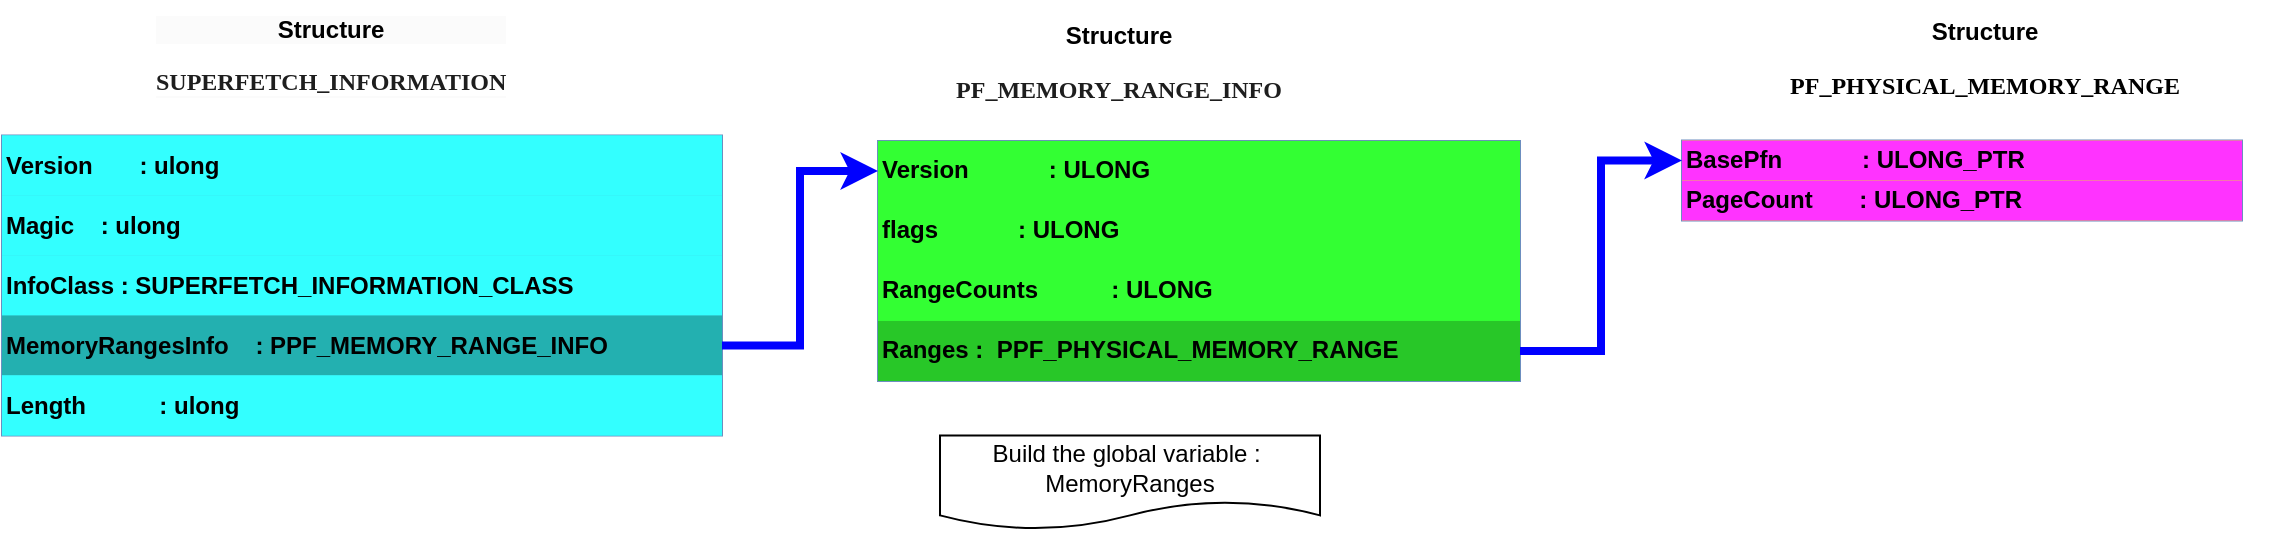 <mxfile version="22.1.15" type="device">
  <diagram name="Page-1" id="-AsA6orFKc8SlClWfp2E">
    <mxGraphModel dx="5220" dy="1124" grid="1" gridSize="10" guides="1" tooltips="1" connect="1" arrows="1" fold="1" page="1" pageScale="1" pageWidth="827" pageHeight="1169" math="0" shadow="0">
      <root>
        <mxCell id="0" />
        <mxCell id="1" parent="0" />
        <mxCell id="Tkxw26_hyXx5wk3KDLGs-1" value="" style="group" vertex="1" connectable="0" parent="1">
          <mxGeometry x="-2415" y="0.24" width="280" height="113" as="geometry" />
        </mxCell>
        <mxCell id="Tkxw26_hyXx5wk3KDLGs-2" value="" style="shape=table;html=1;whiteSpace=wrap;startSize=0;container=1;collapsible=0;childLayout=tableLayout;fontStyle=1;align=left;fillColor=#FFFF00;strokeColor=#6c8ebf;fontColor=#000000;" vertex="1" parent="Tkxw26_hyXx5wk3KDLGs-1">
          <mxGeometry x="-24" y="70" width="280" height="40" as="geometry" />
        </mxCell>
        <mxCell id="Tkxw26_hyXx5wk3KDLGs-3" value="" style="shape=partialRectangle;html=1;whiteSpace=wrap;collapsible=0;dropTarget=0;pointerEvents=0;fillColor=#FFFF00;top=0;left=0;bottom=0;right=0;points=[[0,0.5],[1,0.5]];portConstraint=eastwest;fontStyle=1;align=left;fontColor=#000000;" vertex="1" parent="Tkxw26_hyXx5wk3KDLGs-2">
          <mxGeometry width="280" height="20" as="geometry" />
        </mxCell>
        <mxCell id="Tkxw26_hyXx5wk3KDLGs-4" value="&lt;div&gt;BasePfn&amp;nbsp; &amp;nbsp; &amp;nbsp; &amp;nbsp; &amp;nbsp; &amp;nbsp; : ULONG_PTR&lt;/div&gt;" style="shape=partialRectangle;html=1;whiteSpace=wrap;connectable=0;fillColor=#FF33FF;top=0;left=0;bottom=0;right=0;overflow=hidden;strokeColor=#001DBC;fontColor=#000000;fontStyle=1;align=left;" vertex="1" parent="Tkxw26_hyXx5wk3KDLGs-3">
          <mxGeometry width="280" height="20" as="geometry">
            <mxRectangle width="280" height="20" as="alternateBounds" />
          </mxGeometry>
        </mxCell>
        <mxCell id="Tkxw26_hyXx5wk3KDLGs-5" value="" style="shape=partialRectangle;html=1;whiteSpace=wrap;collapsible=0;dropTarget=0;pointerEvents=0;fillColor=#FFFF00;top=0;left=0;bottom=0;right=0;points=[[0,0.5],[1,0.5]];portConstraint=eastwest;fontStyle=1;align=left;fontColor=#000000;" vertex="1" parent="Tkxw26_hyXx5wk3KDLGs-2">
          <mxGeometry y="20" width="280" height="20" as="geometry" />
        </mxCell>
        <mxCell id="Tkxw26_hyXx5wk3KDLGs-6" value="&lt;div&gt;PageCount&amp;nbsp; &amp;nbsp; &amp;nbsp; &amp;nbsp;: ULONG_PTR&lt;br&gt;&lt;/div&gt;" style="shape=partialRectangle;html=1;whiteSpace=wrap;connectable=0;fillColor=#FF33FF;top=0;left=0;bottom=0;right=0;overflow=hidden;strokeColor=#001DBC;fontStyle=1;fontColor=#000000;align=left;" vertex="1" parent="Tkxw26_hyXx5wk3KDLGs-5">
          <mxGeometry width="280" height="20" as="geometry">
            <mxRectangle width="280" height="20" as="alternateBounds" />
          </mxGeometry>
        </mxCell>
        <mxCell id="Tkxw26_hyXx5wk3KDLGs-7" value="&lt;div style=&quot;font-size: 12px;&quot;&gt;Structure&lt;/div&gt;&lt;div style=&quot;font-size: 12px;&quot;&gt;&lt;pre style=&quot;font-family: Consolas; font-size: 12px;&quot;&gt;PF_PHYSICAL_MEMORY_RANGE&lt;/pre&gt;&lt;/div&gt;" style="text;strokeColor=none;fillColor=none;html=1;fontSize=12;fontStyle=1;verticalAlign=middle;align=center;" vertex="1" parent="Tkxw26_hyXx5wk3KDLGs-1">
          <mxGeometry x="49.999" width="153.548" height="70" as="geometry" />
        </mxCell>
        <mxCell id="Tkxw26_hyXx5wk3KDLGs-8" value="" style="shape=table;html=1;whiteSpace=wrap;startSize=0;container=1;collapsible=0;childLayout=tableLayout;fontStyle=1;align=left;fillColor=#33FFFF;strokeColor=#6c8ebf;fontColor=#000000;" vertex="1" parent="1">
          <mxGeometry x="-3279" y="67.74" width="360" height="150" as="geometry" />
        </mxCell>
        <mxCell id="Tkxw26_hyXx5wk3KDLGs-9" value="" style="shape=partialRectangle;html=1;whiteSpace=wrap;collapsible=0;dropTarget=0;pointerEvents=0;fillColor=#33FFFF;top=0;left=0;bottom=0;right=0;points=[[0,0.5],[1,0.5]];portConstraint=eastwest;fontStyle=1;align=left;fontColor=#000000;" vertex="1" parent="Tkxw26_hyXx5wk3KDLGs-8">
          <mxGeometry width="360" height="30" as="geometry" />
        </mxCell>
        <mxCell id="Tkxw26_hyXx5wk3KDLGs-10" value="&lt;div&gt;Version&amp;nbsp; &amp;nbsp; &amp;nbsp; &amp;nbsp;: ulong&lt;/div&gt;" style="shape=partialRectangle;html=1;whiteSpace=wrap;connectable=0;fillColor=#33FFFF;top=0;left=0;bottom=0;right=0;overflow=hidden;strokeColor=#001DBC;fontColor=#000000;fontStyle=1;align=left;" vertex="1" parent="Tkxw26_hyXx5wk3KDLGs-9">
          <mxGeometry width="360" height="30" as="geometry">
            <mxRectangle width="360" height="30" as="alternateBounds" />
          </mxGeometry>
        </mxCell>
        <mxCell id="Tkxw26_hyXx5wk3KDLGs-11" value="" style="shape=partialRectangle;html=1;whiteSpace=wrap;collapsible=0;dropTarget=0;pointerEvents=0;fillColor=#33FFFF;top=0;left=0;bottom=0;right=0;points=[[0,0.5],[1,0.5]];portConstraint=eastwest;fontStyle=1;align=left;fontColor=#000000;" vertex="1" parent="Tkxw26_hyXx5wk3KDLGs-8">
          <mxGeometry y="30" width="360" height="30" as="geometry" />
        </mxCell>
        <mxCell id="Tkxw26_hyXx5wk3KDLGs-12" value="&lt;div&gt;Magic&amp;nbsp;&amp;nbsp;&amp;nbsp; : ulong&lt;br&gt;&lt;/div&gt;" style="shape=partialRectangle;html=1;whiteSpace=wrap;connectable=0;fillColor=#33FFFF;top=0;left=0;bottom=0;right=0;overflow=hidden;strokeColor=#001DBC;fontStyle=1;fontColor=#000000;align=left;" vertex="1" parent="Tkxw26_hyXx5wk3KDLGs-11">
          <mxGeometry width="360" height="30" as="geometry">
            <mxRectangle width="360" height="30" as="alternateBounds" />
          </mxGeometry>
        </mxCell>
        <mxCell id="Tkxw26_hyXx5wk3KDLGs-13" value="" style="shape=partialRectangle;html=1;whiteSpace=wrap;collapsible=0;dropTarget=0;pointerEvents=0;fillColor=#33FFFF;top=0;left=0;bottom=0;right=0;points=[[0,0.5],[1,0.5]];portConstraint=eastwest;fontStyle=1;align=left;fontColor=#000000;" vertex="1" parent="Tkxw26_hyXx5wk3KDLGs-8">
          <mxGeometry y="60" width="360" height="30" as="geometry" />
        </mxCell>
        <mxCell id="Tkxw26_hyXx5wk3KDLGs-14" value="InfoClass : SUPERFETCH_INFORMATION_CLASS" style="shape=partialRectangle;html=1;whiteSpace=wrap;connectable=0;fillColor=#33FFFF;top=0;left=0;bottom=0;right=0;overflow=hidden;strokeColor=#001DBC;fontColor=#000000;fontStyle=1;align=left;" vertex="1" parent="Tkxw26_hyXx5wk3KDLGs-13">
          <mxGeometry width="360" height="30" as="geometry">
            <mxRectangle width="360" height="30" as="alternateBounds" />
          </mxGeometry>
        </mxCell>
        <mxCell id="Tkxw26_hyXx5wk3KDLGs-15" style="shape=partialRectangle;html=1;whiteSpace=wrap;collapsible=0;dropTarget=0;pointerEvents=0;fillColor=#33FFFF;top=0;left=0;bottom=0;right=0;points=[[0,0.5],[1,0.5]];portConstraint=eastwest;fontStyle=1;align=left;fontColor=#000000;" vertex="1" parent="Tkxw26_hyXx5wk3KDLGs-8">
          <mxGeometry y="90" width="360" height="30" as="geometry" />
        </mxCell>
        <mxCell id="Tkxw26_hyXx5wk3KDLGs-16" value="MemoryRangesInfo&amp;nbsp; &amp;nbsp; :&amp;nbsp;PPF_MEMORY_RANGE_INFO" style="shape=partialRectangle;html=1;whiteSpace=wrap;connectable=0;fillColor=#23B0B0;top=0;left=0;bottom=0;right=0;overflow=hidden;strokeColor=#001DBC;fontStyle=1;fontColor=#000000;align=left;" vertex="1" parent="Tkxw26_hyXx5wk3KDLGs-15">
          <mxGeometry width="360" height="30" as="geometry">
            <mxRectangle width="360" height="30" as="alternateBounds" />
          </mxGeometry>
        </mxCell>
        <mxCell id="Tkxw26_hyXx5wk3KDLGs-17" style="shape=partialRectangle;html=1;whiteSpace=wrap;collapsible=0;dropTarget=0;pointerEvents=0;fillColor=#33FFFF;top=0;left=0;bottom=0;right=0;points=[[0,0.5],[1,0.5]];portConstraint=eastwest;fontStyle=1;align=left;fontColor=#000000;" vertex="1" parent="Tkxw26_hyXx5wk3KDLGs-8">
          <mxGeometry y="120" width="360" height="30" as="geometry" />
        </mxCell>
        <mxCell id="Tkxw26_hyXx5wk3KDLGs-18" value="Length&amp;nbsp; &amp;nbsp; &amp;nbsp; &amp;nbsp; &amp;nbsp; &amp;nbsp;: ulong" style="shape=partialRectangle;html=1;whiteSpace=wrap;connectable=0;fillColor=#33FFFF;top=0;left=0;bottom=0;right=0;overflow=hidden;strokeColor=#001DBC;fontColor=#000000;fontStyle=1;align=left;" vertex="1" parent="Tkxw26_hyXx5wk3KDLGs-17">
          <mxGeometry width="360" height="30" as="geometry">
            <mxRectangle width="360" height="30" as="alternateBounds" />
          </mxGeometry>
        </mxCell>
        <mxCell id="Tkxw26_hyXx5wk3KDLGs-19" value="&lt;div style=&quot;border-color: var(--border-color); color: rgb(0, 0, 0); font-family: Helvetica; font-size: 12px; font-style: normal; font-variant-ligatures: normal; font-variant-caps: normal; font-weight: 700; letter-spacing: normal; orphans: 2; text-align: center; text-indent: 0px; text-transform: none; widows: 2; word-spacing: 0px; -webkit-text-stroke-width: 0px; background-color: rgb(251, 251, 251); text-decoration-thickness: initial; text-decoration-style: initial; text-decoration-color: initial;&quot;&gt;Structure&lt;/div&gt;&lt;div style=&quot;border-color: var(--border-color); color: rgb(0, 0, 0); font-family: Helvetica; font-size: 12px; font-style: normal; font-variant-ligatures: normal; font-variant-caps: normal; font-weight: 700; letter-spacing: normal; orphans: 2; text-align: center; text-indent: 0px; text-transform: none; widows: 2; word-spacing: 0px; -webkit-text-stroke-width: 0px; background-color: rgb(251, 251, 251); text-decoration-thickness: initial; text-decoration-style: initial; text-decoration-color: initial;&quot;&gt;&lt;pre style=&quot;border-color: var(--border-color);&quot;&gt;&lt;span style=&quot;border-color: var(--border-color); background-color: rgb(255, 255, 255);&quot;&gt;&lt;font color=&quot;#1e1e1e&quot; face=&quot;Consolas&quot; style=&quot;border-color: var(--border-color);&quot;&gt;SUPERFETCH_INFORMATION&lt;/font&gt;&lt;/span&gt;&lt;/pre&gt;&lt;/div&gt;" style="text;whiteSpace=wrap;html=1;" vertex="1" parent="1">
          <mxGeometry x="-3204" y="0.74" width="210" height="90" as="geometry" />
        </mxCell>
        <mxCell id="Tkxw26_hyXx5wk3KDLGs-20" value="" style="shape=table;html=1;whiteSpace=wrap;startSize=0;container=1;collapsible=0;childLayout=tableLayout;fontStyle=1;align=left;fillColor=#33FF33;strokeColor=#6c8ebf;fontColor=#000000;" vertex="1" parent="1">
          <mxGeometry x="-2841" y="70.48" width="321" height="120" as="geometry" />
        </mxCell>
        <mxCell id="Tkxw26_hyXx5wk3KDLGs-21" value="" style="shape=partialRectangle;html=1;whiteSpace=wrap;collapsible=0;dropTarget=0;pointerEvents=0;fillColor=#33FF33;top=0;left=0;bottom=0;right=0;points=[[0,0.5],[1,0.5]];portConstraint=eastwest;fontStyle=1;align=left;fontColor=#000000;" vertex="1" parent="Tkxw26_hyXx5wk3KDLGs-20">
          <mxGeometry width="321" height="30" as="geometry" />
        </mxCell>
        <mxCell id="Tkxw26_hyXx5wk3KDLGs-22" value="&lt;div&gt;Version&amp;nbsp; &amp;nbsp; &amp;nbsp; &amp;nbsp; &amp;nbsp; &amp;nbsp; : ULONG&lt;/div&gt;" style="shape=partialRectangle;html=1;whiteSpace=wrap;connectable=0;fillColor=#33FF33;top=0;left=0;bottom=0;right=0;overflow=hidden;strokeColor=#001DBC;fontColor=#000000;fontStyle=1;align=left;" vertex="1" parent="Tkxw26_hyXx5wk3KDLGs-21">
          <mxGeometry width="321" height="30" as="geometry">
            <mxRectangle width="321" height="30" as="alternateBounds" />
          </mxGeometry>
        </mxCell>
        <mxCell id="Tkxw26_hyXx5wk3KDLGs-23" value="" style="shape=partialRectangle;html=1;whiteSpace=wrap;collapsible=0;dropTarget=0;pointerEvents=0;fillColor=#33FF33;top=0;left=0;bottom=0;right=0;points=[[0,0.5],[1,0.5]];portConstraint=eastwest;fontStyle=1;align=left;fontColor=#000000;" vertex="1" parent="Tkxw26_hyXx5wk3KDLGs-20">
          <mxGeometry y="30" width="321" height="30" as="geometry" />
        </mxCell>
        <mxCell id="Tkxw26_hyXx5wk3KDLGs-24" value="&lt;div&gt;flags&amp;nbsp; &amp;nbsp; &amp;nbsp; &amp;nbsp; &amp;nbsp; &amp;nbsp; : ULONG&lt;br&gt;&lt;/div&gt;" style="shape=partialRectangle;html=1;whiteSpace=wrap;connectable=0;fillColor=#33FF33;top=0;left=0;bottom=0;right=0;overflow=hidden;strokeColor=#001DBC;fontStyle=1;fontColor=#000000;align=left;" vertex="1" parent="Tkxw26_hyXx5wk3KDLGs-23">
          <mxGeometry width="321" height="30" as="geometry">
            <mxRectangle width="321" height="30" as="alternateBounds" />
          </mxGeometry>
        </mxCell>
        <mxCell id="Tkxw26_hyXx5wk3KDLGs-25" value="" style="shape=partialRectangle;html=1;whiteSpace=wrap;collapsible=0;dropTarget=0;pointerEvents=0;fillColor=#33FF33;top=0;left=0;bottom=0;right=0;points=[[0,0.5],[1,0.5]];portConstraint=eastwest;fontStyle=1;align=left;fontColor=#000000;" vertex="1" parent="Tkxw26_hyXx5wk3KDLGs-20">
          <mxGeometry y="60" width="321" height="30" as="geometry" />
        </mxCell>
        <mxCell id="Tkxw26_hyXx5wk3KDLGs-26" value="RangeCounts&amp;nbsp; &amp;nbsp; &amp;nbsp; &amp;nbsp; &amp;nbsp; &amp;nbsp;: ULONG" style="shape=partialRectangle;html=1;whiteSpace=wrap;connectable=0;fillColor=#33FF33;top=0;left=0;bottom=0;right=0;overflow=hidden;strokeColor=#001DBC;fontColor=#000000;fontStyle=1;align=left;" vertex="1" parent="Tkxw26_hyXx5wk3KDLGs-25">
          <mxGeometry width="321" height="30" as="geometry">
            <mxRectangle width="321" height="30" as="alternateBounds" />
          </mxGeometry>
        </mxCell>
        <mxCell id="Tkxw26_hyXx5wk3KDLGs-27" style="shape=partialRectangle;html=1;whiteSpace=wrap;collapsible=0;dropTarget=0;pointerEvents=0;fillColor=#33FF33;top=0;left=0;bottom=0;right=0;points=[[0,0.5],[1,0.5]];portConstraint=eastwest;fontStyle=1;align=left;fontColor=#000000;" vertex="1" parent="Tkxw26_hyXx5wk3KDLGs-20">
          <mxGeometry y="90" width="321" height="30" as="geometry" />
        </mxCell>
        <mxCell id="Tkxw26_hyXx5wk3KDLGs-28" value="Ranges :&amp;nbsp; PPF_PHYSICAL_MEMORY_RANGE&amp;nbsp;" style="shape=partialRectangle;html=1;whiteSpace=wrap;connectable=0;fillColor=#28C728;top=0;left=0;bottom=0;right=0;overflow=hidden;strokeColor=#001DBC;fontStyle=1;fontColor=#000000;align=left;" vertex="1" parent="Tkxw26_hyXx5wk3KDLGs-27">
          <mxGeometry width="321" height="30" as="geometry">
            <mxRectangle width="321" height="30" as="alternateBounds" />
          </mxGeometry>
        </mxCell>
        <mxCell id="Tkxw26_hyXx5wk3KDLGs-29" value="&lt;div style=&quot;font-size: 12px;&quot;&gt;Structure&lt;/div&gt;&lt;div style=&quot;&quot;&gt;&lt;pre style=&quot;&quot;&gt;&lt;font face=&quot;Consolas&quot; color=&quot;#1e1e1e&quot;&gt;PF_MEMORY_RANGE_INFO&lt;/font&gt;&lt;font face=&quot;Consolas&quot;&gt;&lt;br&gt;&lt;/font&gt;&lt;/pre&gt;&lt;/div&gt;" style="text;strokeColor=none;fillColor=none;html=1;fontSize=12;fontStyle=1;verticalAlign=middle;align=center;" vertex="1" parent="1">
          <mxGeometry x="-2836.5" y="2" width="230" height="70" as="geometry" />
        </mxCell>
        <mxCell id="Tkxw26_hyXx5wk3KDLGs-30" value="" style="endArrow=classic;html=1;rounded=0;fontSize=12;fontColor=#000000;edgeStyle=orthogonalEdgeStyle;exitX=1;exitY=0.5;exitDx=0;exitDy=0;fillColor=#d5e8d4;strokeColor=#0000FF;strokeWidth=4;entryX=0;entryY=0.5;entryDx=0;entryDy=0;" edge="1" parent="1" source="Tkxw26_hyXx5wk3KDLGs-27" target="Tkxw26_hyXx5wk3KDLGs-3">
          <mxGeometry width="50" height="50" relative="1" as="geometry">
            <mxPoint x="-2354" y="215.18" as="sourcePoint" />
            <mxPoint x="-2313" y="-9.82" as="targetPoint" />
          </mxGeometry>
        </mxCell>
        <mxCell id="Tkxw26_hyXx5wk3KDLGs-31" value="" style="endArrow=classic;html=1;rounded=0;fontSize=12;fontColor=#000000;edgeStyle=orthogonalEdgeStyle;exitX=1;exitY=0.5;exitDx=0;exitDy=0;fillColor=#d5e8d4;strokeColor=#0000FF;strokeWidth=4;entryX=0;entryY=0.5;entryDx=0;entryDy=0;" edge="1" parent="1" source="Tkxw26_hyXx5wk3KDLGs-15" target="Tkxw26_hyXx5wk3KDLGs-21">
          <mxGeometry width="50" height="50" relative="1" as="geometry">
            <mxPoint x="-2993" y="238.24" as="sourcePoint" />
            <mxPoint x="-2783" y="191.24" as="targetPoint" />
          </mxGeometry>
        </mxCell>
        <mxCell id="Tkxw26_hyXx5wk3KDLGs-32" value="Build the global variable :&amp;nbsp;&lt;br&gt;MemoryRanges" style="shape=document;whiteSpace=wrap;html=1;boundedLbl=1;" vertex="1" parent="1">
          <mxGeometry x="-2810" y="217.74" width="190" height="47" as="geometry" />
        </mxCell>
      </root>
    </mxGraphModel>
  </diagram>
</mxfile>
